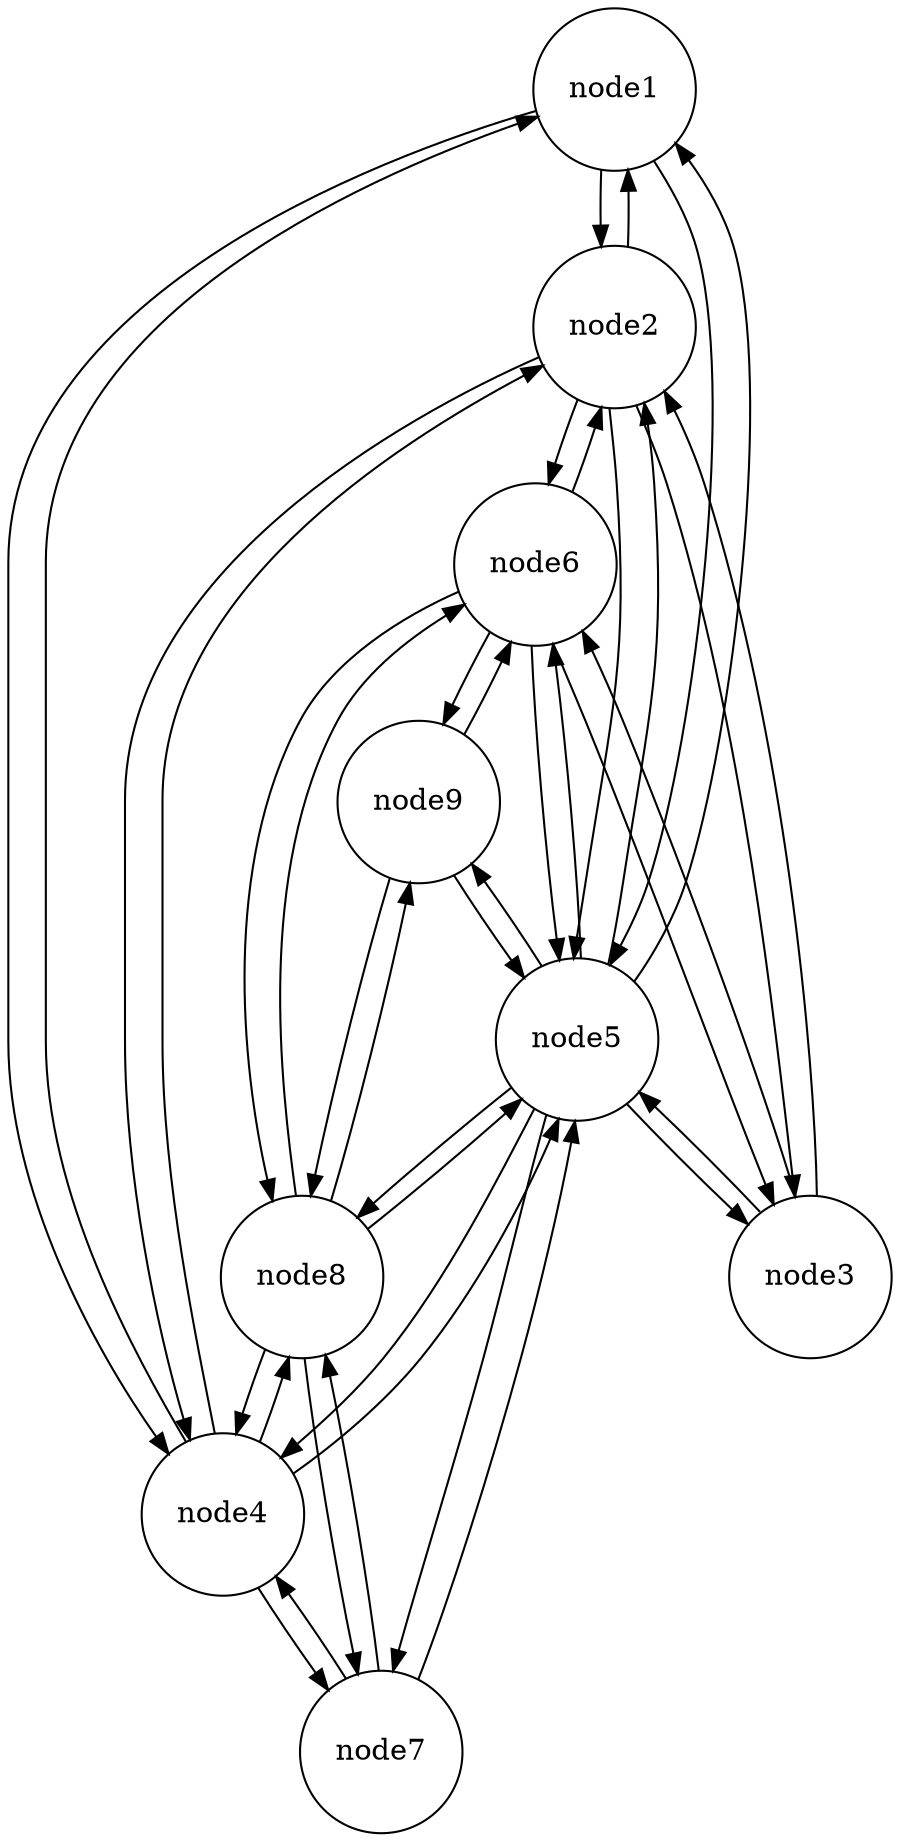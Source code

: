 digraph map {
  node1 [shape="circle" pos = "6.66666666667,6.66666666667!"]
  node2 [shape="circle" pos = "6.66666666667,13.3333333333!"]
  node3 [shape="circle" pos = "6.66666666667,20.0!"]
  node4 [shape="circle" pos = "13.3333333333,6.66666666667!"]
  node5 [shape="circle" pos = "13.3333333333,13.3333333333!"]
  node6 [shape="circle" pos = "13.3333333333,20.0!"]
  node7 [shape="circle" pos = "20.0,6.66666666667!"]
  node8 [shape="circle" pos = "20.0,13.3333333333!"]
  node9 [shape="circle" pos = "20.0,20.0!"]
  node1 -> node2
  node1 -> node4
  node1 -> node5
  node2 -> node1
  node2 -> node3
  node2 -> node4
  node2 -> node5
  node2 -> node6
  node3 -> node2
  node3 -> node5
  node3 -> node6
  node4 -> node1
  node4 -> node2
  node4 -> node5
  node4 -> node7
  node4 -> node8
  node5 -> node1
  node5 -> node2
  node5 -> node3
  node5 -> node4
  node5 -> node6
  node5 -> node7
  node5 -> node8
  node5 -> node9
  node6 -> node2
  node6 -> node3
  node6 -> node5
  node6 -> node8
  node6 -> node9
  node7 -> node4
  node7 -> node5
  node7 -> node8
  node8 -> node4
  node8 -> node5
  node8 -> node6
  node8 -> node7
  node8 -> node9
  node9 -> node5
  node9 -> node6
  node9 -> node8
}

